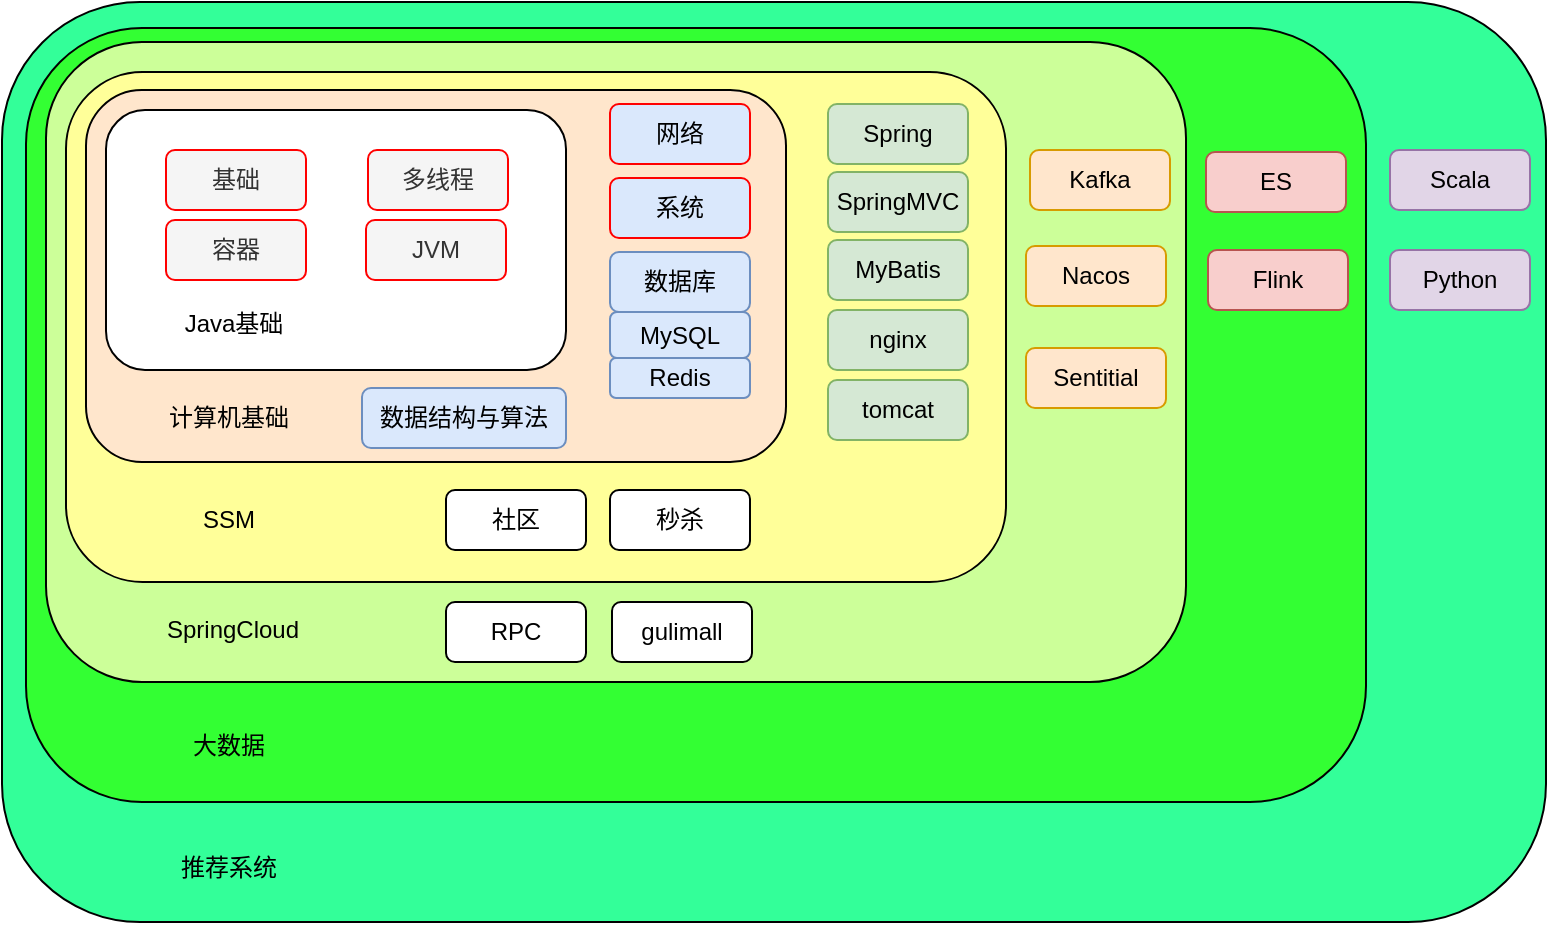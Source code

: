 <mxfile version="17.1.0" type="github">
  <diagram id="prtHgNgQTEPvFCAcTncT" name="Page-1">
    <mxGraphModel dx="1043" dy="507" grid="1" gridSize="10" guides="1" tooltips="1" connect="1" arrows="1" fold="1" page="1" pageScale="1" pageWidth="827" pageHeight="1169" math="0" shadow="0">
      <root>
        <mxCell id="0" />
        <mxCell id="1" parent="0" />
        <mxCell id="YJeK3eodqo3O1_8G_3Jh-46" value="" style="rounded=1;whiteSpace=wrap;html=1;fillColor=#33FF99;" parent="1" vertex="1">
          <mxGeometry x="518" y="220" width="772" height="460" as="geometry" />
        </mxCell>
        <mxCell id="YJeK3eodqo3O1_8G_3Jh-37" value="" style="rounded=1;whiteSpace=wrap;html=1;fillColor=#33FF33;" parent="1" vertex="1">
          <mxGeometry x="530" y="233" width="670" height="387" as="geometry" />
        </mxCell>
        <mxCell id="YJeK3eodqo3O1_8G_3Jh-31" value="" style="rounded=1;whiteSpace=wrap;html=1;fillColor=#CCFF99;" parent="1" vertex="1">
          <mxGeometry x="540" y="240" width="570" height="320" as="geometry" />
        </mxCell>
        <mxCell id="YJeK3eodqo3O1_8G_3Jh-12" value="" style="rounded=1;whiteSpace=wrap;html=1;fillColor=#FFFF99;" parent="1" vertex="1">
          <mxGeometry x="550" y="255" width="470" height="255" as="geometry" />
        </mxCell>
        <mxCell id="YJeK3eodqo3O1_8G_3Jh-13" value="" style="rounded=1;whiteSpace=wrap;html=1;fillColor=#FFE6CC;" parent="1" vertex="1">
          <mxGeometry x="560" y="264" width="350" height="186" as="geometry" />
        </mxCell>
        <mxCell id="YJeK3eodqo3O1_8G_3Jh-14" value="计算机基础" style="text;html=1;strokeColor=none;fillColor=none;align=center;verticalAlign=middle;whiteSpace=wrap;rounded=0;" parent="1" vertex="1">
          <mxGeometry x="599" y="413" width="65" height="30" as="geometry" />
        </mxCell>
        <mxCell id="YJeK3eodqo3O1_8G_3Jh-15" value="" style="rounded=1;whiteSpace=wrap;html=1;" parent="1" vertex="1">
          <mxGeometry x="570" y="274" width="230" height="130" as="geometry" />
        </mxCell>
        <mxCell id="YJeK3eodqo3O1_8G_3Jh-16" value="基础" style="rounded=1;whiteSpace=wrap;html=1;fillColor=#f5f5f5;fontColor=#333333;strokeColor=#FF0000;" parent="1" vertex="1">
          <mxGeometry x="600" y="294" width="70" height="30" as="geometry" />
        </mxCell>
        <mxCell id="YJeK3eodqo3O1_8G_3Jh-17" value="容器" style="rounded=1;whiteSpace=wrap;html=1;fillColor=#f5f5f5;fontColor=#333333;strokeColor=#FF0000;" parent="1" vertex="1">
          <mxGeometry x="600" y="329" width="70" height="30" as="geometry" />
        </mxCell>
        <mxCell id="YJeK3eodqo3O1_8G_3Jh-18" value="多线程" style="rounded=1;whiteSpace=wrap;html=1;fillColor=#f5f5f5;fontColor=#333333;strokeColor=#FF0000;" parent="1" vertex="1">
          <mxGeometry x="701" y="294" width="70" height="30" as="geometry" />
        </mxCell>
        <mxCell id="YJeK3eodqo3O1_8G_3Jh-19" value="JVM" style="rounded=1;whiteSpace=wrap;html=1;fillColor=#f5f5f5;fontColor=#333333;strokeColor=#FF0000;" parent="1" vertex="1">
          <mxGeometry x="700" y="329" width="70" height="30" as="geometry" />
        </mxCell>
        <mxCell id="YJeK3eodqo3O1_8G_3Jh-20" value="Java基础" style="text;html=1;strokeColor=none;fillColor=none;align=center;verticalAlign=middle;whiteSpace=wrap;rounded=0;" parent="1" vertex="1">
          <mxGeometry x="604" y="366" width="60" height="30" as="geometry" />
        </mxCell>
        <mxCell id="YJeK3eodqo3O1_8G_3Jh-21" value="网络" style="rounded=1;whiteSpace=wrap;html=1;fillColor=#dae8fc;strokeColor=#FF0000;" parent="1" vertex="1">
          <mxGeometry x="822" y="271" width="70" height="30" as="geometry" />
        </mxCell>
        <mxCell id="YJeK3eodqo3O1_8G_3Jh-22" value="系统" style="rounded=1;whiteSpace=wrap;html=1;fillColor=#dae8fc;strokeColor=#FF0000;" parent="1" vertex="1">
          <mxGeometry x="822" y="308" width="70" height="30" as="geometry" />
        </mxCell>
        <mxCell id="YJeK3eodqo3O1_8G_3Jh-23" value="数据库" style="rounded=1;whiteSpace=wrap;html=1;fillColor=#dae8fc;strokeColor=#6c8ebf;" parent="1" vertex="1">
          <mxGeometry x="822" y="345" width="70" height="30" as="geometry" />
        </mxCell>
        <mxCell id="YJeK3eodqo3O1_8G_3Jh-24" value="SSM" style="text;html=1;strokeColor=none;fillColor=none;align=center;verticalAlign=middle;whiteSpace=wrap;rounded=0;" parent="1" vertex="1">
          <mxGeometry x="599" y="464" width="65" height="30" as="geometry" />
        </mxCell>
        <mxCell id="YJeK3eodqo3O1_8G_3Jh-26" value="SpringMVC" style="rounded=1;whiteSpace=wrap;html=1;fillColor=#d5e8d4;strokeColor=#82b366;" parent="1" vertex="1">
          <mxGeometry x="931" y="305" width="70" height="30" as="geometry" />
        </mxCell>
        <mxCell id="YJeK3eodqo3O1_8G_3Jh-27" value="MyBatis" style="rounded=1;whiteSpace=wrap;html=1;fillColor=#d5e8d4;strokeColor=#82b366;" parent="1" vertex="1">
          <mxGeometry x="931" y="339" width="70" height="30" as="geometry" />
        </mxCell>
        <mxCell id="YJeK3eodqo3O1_8G_3Jh-28" value="Spring" style="rounded=1;whiteSpace=wrap;html=1;fillColor=#d5e8d4;strokeColor=#82b366;" parent="1" vertex="1">
          <mxGeometry x="931" y="271" width="70" height="30" as="geometry" />
        </mxCell>
        <mxCell id="YJeK3eodqo3O1_8G_3Jh-29" value="社区" style="rounded=1;whiteSpace=wrap;html=1;" parent="1" vertex="1">
          <mxGeometry x="740" y="464" width="70" height="30" as="geometry" />
        </mxCell>
        <mxCell id="YJeK3eodqo3O1_8G_3Jh-30" value="秒杀" style="rounded=1;whiteSpace=wrap;html=1;" parent="1" vertex="1">
          <mxGeometry x="822" y="464" width="70" height="30" as="geometry" />
        </mxCell>
        <mxCell id="YJeK3eodqo3O1_8G_3Jh-32" value="SpringCloud" style="text;html=1;strokeColor=none;fillColor=none;align=center;verticalAlign=middle;whiteSpace=wrap;rounded=0;" parent="1" vertex="1">
          <mxGeometry x="601" y="519" width="65" height="30" as="geometry" />
        </mxCell>
        <mxCell id="YJeK3eodqo3O1_8G_3Jh-33" value="ES" style="rounded=1;whiteSpace=wrap;html=1;fillColor=#f8cecc;strokeColor=#b85450;" parent="1" vertex="1">
          <mxGeometry x="1120" y="295" width="70" height="30" as="geometry" />
        </mxCell>
        <mxCell id="YJeK3eodqo3O1_8G_3Jh-34" value="Nacos" style="rounded=1;whiteSpace=wrap;html=1;fillColor=#ffe6cc;strokeColor=#d79b00;" parent="1" vertex="1">
          <mxGeometry x="1030" y="342" width="70" height="30" as="geometry" />
        </mxCell>
        <mxCell id="YJeK3eodqo3O1_8G_3Jh-35" value="Sentitial" style="rounded=1;whiteSpace=wrap;html=1;fillColor=#ffe6cc;strokeColor=#d79b00;" parent="1" vertex="1">
          <mxGeometry x="1030" y="393" width="70" height="30" as="geometry" />
        </mxCell>
        <mxCell id="YJeK3eodqo3O1_8G_3Jh-38" value="大数据" style="text;html=1;strokeColor=none;fillColor=none;align=center;verticalAlign=middle;whiteSpace=wrap;rounded=0;" parent="1" vertex="1">
          <mxGeometry x="599" y="577" width="65" height="30" as="geometry" />
        </mxCell>
        <mxCell id="YJeK3eodqo3O1_8G_3Jh-39" value="Kafka" style="rounded=1;whiteSpace=wrap;html=1;fillColor=#ffe6cc;strokeColor=#d79b00;" parent="1" vertex="1">
          <mxGeometry x="1032" y="294" width="70" height="30" as="geometry" />
        </mxCell>
        <mxCell id="YJeK3eodqo3O1_8G_3Jh-40" value="Flink" style="rounded=1;whiteSpace=wrap;html=1;fillColor=#f8cecc;strokeColor=#b85450;" parent="1" vertex="1">
          <mxGeometry x="1121" y="344" width="70" height="30" as="geometry" />
        </mxCell>
        <mxCell id="YJeK3eodqo3O1_8G_3Jh-41" value="数据结构与算法" style="rounded=1;whiteSpace=wrap;html=1;fillColor=#dae8fc;strokeColor=#6c8ebf;" parent="1" vertex="1">
          <mxGeometry x="698" y="413" width="102" height="30" as="geometry" />
        </mxCell>
        <mxCell id="YJeK3eodqo3O1_8G_3Jh-44" value="RPC" style="rounded=1;whiteSpace=wrap;html=1;" parent="1" vertex="1">
          <mxGeometry x="740" y="520" width="70" height="30" as="geometry" />
        </mxCell>
        <mxCell id="YJeK3eodqo3O1_8G_3Jh-45" value="gulimall" style="rounded=1;whiteSpace=wrap;html=1;" parent="1" vertex="1">
          <mxGeometry x="823" y="520" width="70" height="30" as="geometry" />
        </mxCell>
        <mxCell id="YJeK3eodqo3O1_8G_3Jh-47" value="推荐系统" style="text;html=1;strokeColor=none;fillColor=none;align=center;verticalAlign=middle;whiteSpace=wrap;rounded=0;" parent="1" vertex="1">
          <mxGeometry x="599" y="638" width="65" height="30" as="geometry" />
        </mxCell>
        <mxCell id="YJeK3eodqo3O1_8G_3Jh-48" value="Scala" style="rounded=1;whiteSpace=wrap;html=1;fillColor=#e1d5e7;strokeColor=#9673a6;" parent="1" vertex="1">
          <mxGeometry x="1212" y="294" width="70" height="30" as="geometry" />
        </mxCell>
        <mxCell id="AX0DvxBwMDPVRY_ftV9f-2" value="MySQL" style="rounded=1;whiteSpace=wrap;html=1;fillColor=#dae8fc;strokeColor=#6c8ebf;" parent="1" vertex="1">
          <mxGeometry x="822" y="375" width="70" height="23" as="geometry" />
        </mxCell>
        <mxCell id="AX0DvxBwMDPVRY_ftV9f-3" value="Redis" style="rounded=1;whiteSpace=wrap;html=1;fillColor=#dae8fc;strokeColor=#6c8ebf;" parent="1" vertex="1">
          <mxGeometry x="822" y="398" width="70" height="20" as="geometry" />
        </mxCell>
        <mxCell id="AX0DvxBwMDPVRY_ftV9f-4" value="Python" style="rounded=1;whiteSpace=wrap;html=1;fillColor=#e1d5e7;strokeColor=#9673a6;" parent="1" vertex="1">
          <mxGeometry x="1212" y="344" width="70" height="30" as="geometry" />
        </mxCell>
        <mxCell id="iZq57vv154gbKtDeHTRZ-1" value="nginx" style="rounded=1;whiteSpace=wrap;html=1;fillColor=#d5e8d4;strokeColor=#82b366;" vertex="1" parent="1">
          <mxGeometry x="931" y="374" width="70" height="30" as="geometry" />
        </mxCell>
        <mxCell id="iZq57vv154gbKtDeHTRZ-2" value="tomcat" style="rounded=1;whiteSpace=wrap;html=1;fillColor=#d5e8d4;strokeColor=#82b366;" vertex="1" parent="1">
          <mxGeometry x="931" y="409" width="70" height="30" as="geometry" />
        </mxCell>
      </root>
    </mxGraphModel>
  </diagram>
</mxfile>

